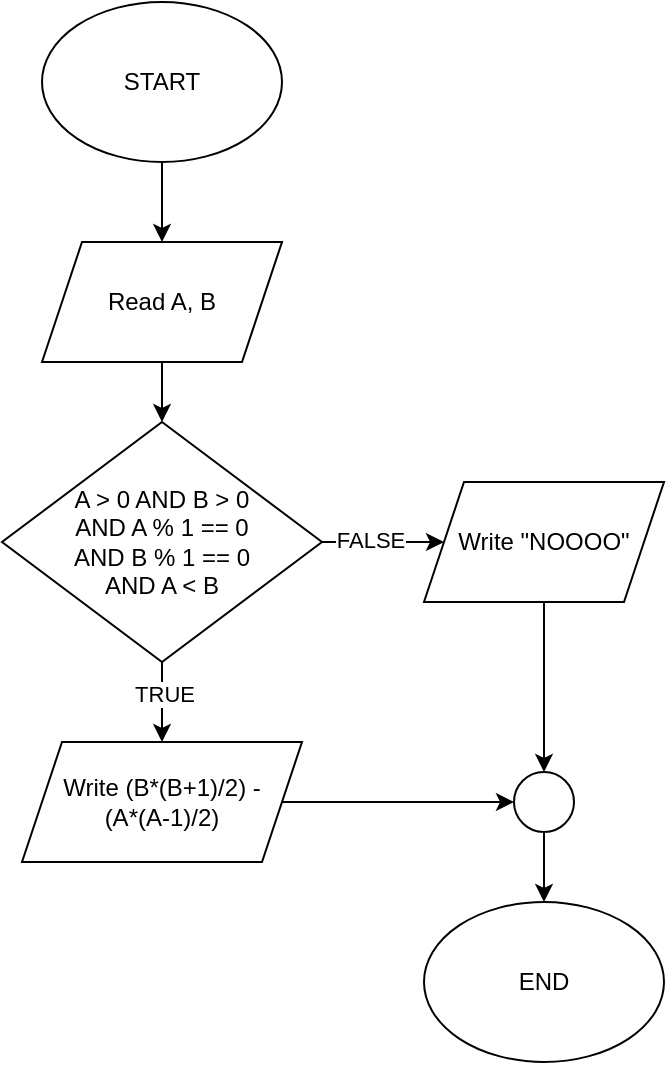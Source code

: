<mxfile version="26.0.9">
  <diagram id="YTEMxg6rr1jWMPWh26go" name="Pagina-1">
    <mxGraphModel dx="1044" dy="519" grid="1" gridSize="10" guides="1" tooltips="1" connect="1" arrows="1" fold="1" page="1" pageScale="1" pageWidth="827" pageHeight="1169" math="0" shadow="0">
      <root>
        <mxCell id="0" />
        <mxCell id="1" parent="0" />
        <mxCell id="-2ljBAzahtkMoFhpukIO-8" style="edgeStyle=orthogonalEdgeStyle;rounded=0;orthogonalLoop=1;jettySize=auto;html=1;entryX=0.5;entryY=0;entryDx=0;entryDy=0;" parent="1" source="-2ljBAzahtkMoFhpukIO-1" target="-2ljBAzahtkMoFhpukIO-2" edge="1">
          <mxGeometry relative="1" as="geometry" />
        </mxCell>
        <mxCell id="-2ljBAzahtkMoFhpukIO-1" value="START" style="ellipse;whiteSpace=wrap;html=1;" parent="1" vertex="1">
          <mxGeometry x="360" y="40" width="120" height="80" as="geometry" />
        </mxCell>
        <mxCell id="-2ljBAzahtkMoFhpukIO-9" style="edgeStyle=orthogonalEdgeStyle;rounded=0;orthogonalLoop=1;jettySize=auto;html=1;" parent="1" source="-2ljBAzahtkMoFhpukIO-2" target="-2ljBAzahtkMoFhpukIO-3" edge="1">
          <mxGeometry relative="1" as="geometry" />
        </mxCell>
        <mxCell id="-2ljBAzahtkMoFhpukIO-2" value="Read A, B" style="shape=parallelogram;perimeter=parallelogramPerimeter;whiteSpace=wrap;html=1;fixedSize=1;" parent="1" vertex="1">
          <mxGeometry x="360" y="160" width="120" height="60" as="geometry" />
        </mxCell>
        <mxCell id="-2ljBAzahtkMoFhpukIO-10" style="edgeStyle=orthogonalEdgeStyle;rounded=0;orthogonalLoop=1;jettySize=auto;html=1;" parent="1" source="-2ljBAzahtkMoFhpukIO-3" target="-2ljBAzahtkMoFhpukIO-6" edge="1">
          <mxGeometry relative="1" as="geometry" />
        </mxCell>
        <mxCell id="-2ljBAzahtkMoFhpukIO-15" value="TRUE" style="edgeLabel;html=1;align=center;verticalAlign=middle;resizable=0;points=[];" parent="-2ljBAzahtkMoFhpukIO-10" vertex="1" connectable="0">
          <mxGeometry x="-0.2" y="1" relative="1" as="geometry">
            <mxPoint as="offset" />
          </mxGeometry>
        </mxCell>
        <mxCell id="-2ljBAzahtkMoFhpukIO-12" style="edgeStyle=orthogonalEdgeStyle;rounded=0;orthogonalLoop=1;jettySize=auto;html=1;" parent="1" source="-2ljBAzahtkMoFhpukIO-3" target="-2ljBAzahtkMoFhpukIO-4" edge="1">
          <mxGeometry relative="1" as="geometry" />
        </mxCell>
        <mxCell id="-2ljBAzahtkMoFhpukIO-14" value="FALSE" style="edgeLabel;html=1;align=center;verticalAlign=middle;resizable=0;points=[];" parent="-2ljBAzahtkMoFhpukIO-12" vertex="1" connectable="0">
          <mxGeometry x="-0.229" y="1" relative="1" as="geometry">
            <mxPoint as="offset" />
          </mxGeometry>
        </mxCell>
        <mxCell id="-2ljBAzahtkMoFhpukIO-3" value="&lt;div&gt;A &amp;gt; 0 AND B &amp;gt; 0 &lt;br&gt;&lt;/div&gt;&lt;div&gt;AND A % 1 == 0&lt;/div&gt;&lt;div&gt;AND B % 1 == 0&lt;/div&gt;&lt;div&gt;AND A &amp;lt; B&lt;br&gt;&lt;/div&gt;" style="rhombus;whiteSpace=wrap;html=1;" parent="1" vertex="1">
          <mxGeometry x="340" y="250" width="160" height="120" as="geometry" />
        </mxCell>
        <mxCell id="-2ljBAzahtkMoFhpukIO-13" style="edgeStyle=orthogonalEdgeStyle;rounded=0;orthogonalLoop=1;jettySize=auto;html=1;entryX=0.5;entryY=0;entryDx=0;entryDy=0;" parent="1" source="-2ljBAzahtkMoFhpukIO-4" target="fDjGtRUnjEiYK9YXNm00-2" edge="1">
          <mxGeometry relative="1" as="geometry">
            <mxPoint x="611" y="400" as="targetPoint" />
          </mxGeometry>
        </mxCell>
        <mxCell id="-2ljBAzahtkMoFhpukIO-4" value="Write &quot;NOOOO&quot;" style="shape=parallelogram;perimeter=parallelogramPerimeter;whiteSpace=wrap;html=1;fixedSize=1;" parent="1" vertex="1">
          <mxGeometry x="551" y="280" width="120" height="60" as="geometry" />
        </mxCell>
        <mxCell id="-2ljBAzahtkMoFhpukIO-11" style="edgeStyle=orthogonalEdgeStyle;rounded=0;orthogonalLoop=1;jettySize=auto;html=1;entryX=0;entryY=0.5;entryDx=0;entryDy=0;" parent="1" source="-2ljBAzahtkMoFhpukIO-6" target="fDjGtRUnjEiYK9YXNm00-2" edge="1">
          <mxGeometry relative="1" as="geometry">
            <mxPoint x="551" y="440" as="targetPoint" />
          </mxGeometry>
        </mxCell>
        <mxCell id="-2ljBAzahtkMoFhpukIO-6" value="Write (B*(B+1)/2) -&lt;div&gt;(A*(A-1)/2)&lt;/div&gt;" style="shape=parallelogram;perimeter=parallelogramPerimeter;whiteSpace=wrap;html=1;fixedSize=1;" parent="1" vertex="1">
          <mxGeometry x="350" y="410" width="140" height="60" as="geometry" />
        </mxCell>
        <mxCell id="fDjGtRUnjEiYK9YXNm00-4" style="edgeStyle=orthogonalEdgeStyle;rounded=0;orthogonalLoop=1;jettySize=auto;html=1;" edge="1" parent="1" source="fDjGtRUnjEiYK9YXNm00-2" target="fDjGtRUnjEiYK9YXNm00-3">
          <mxGeometry relative="1" as="geometry" />
        </mxCell>
        <mxCell id="fDjGtRUnjEiYK9YXNm00-2" value="" style="ellipse;whiteSpace=wrap;html=1;aspect=fixed;" vertex="1" parent="1">
          <mxGeometry x="596" y="425" width="30" height="30" as="geometry" />
        </mxCell>
        <mxCell id="fDjGtRUnjEiYK9YXNm00-3" value="END" style="ellipse;whiteSpace=wrap;html=1;" vertex="1" parent="1">
          <mxGeometry x="551" y="490" width="120" height="80" as="geometry" />
        </mxCell>
      </root>
    </mxGraphModel>
  </diagram>
</mxfile>
